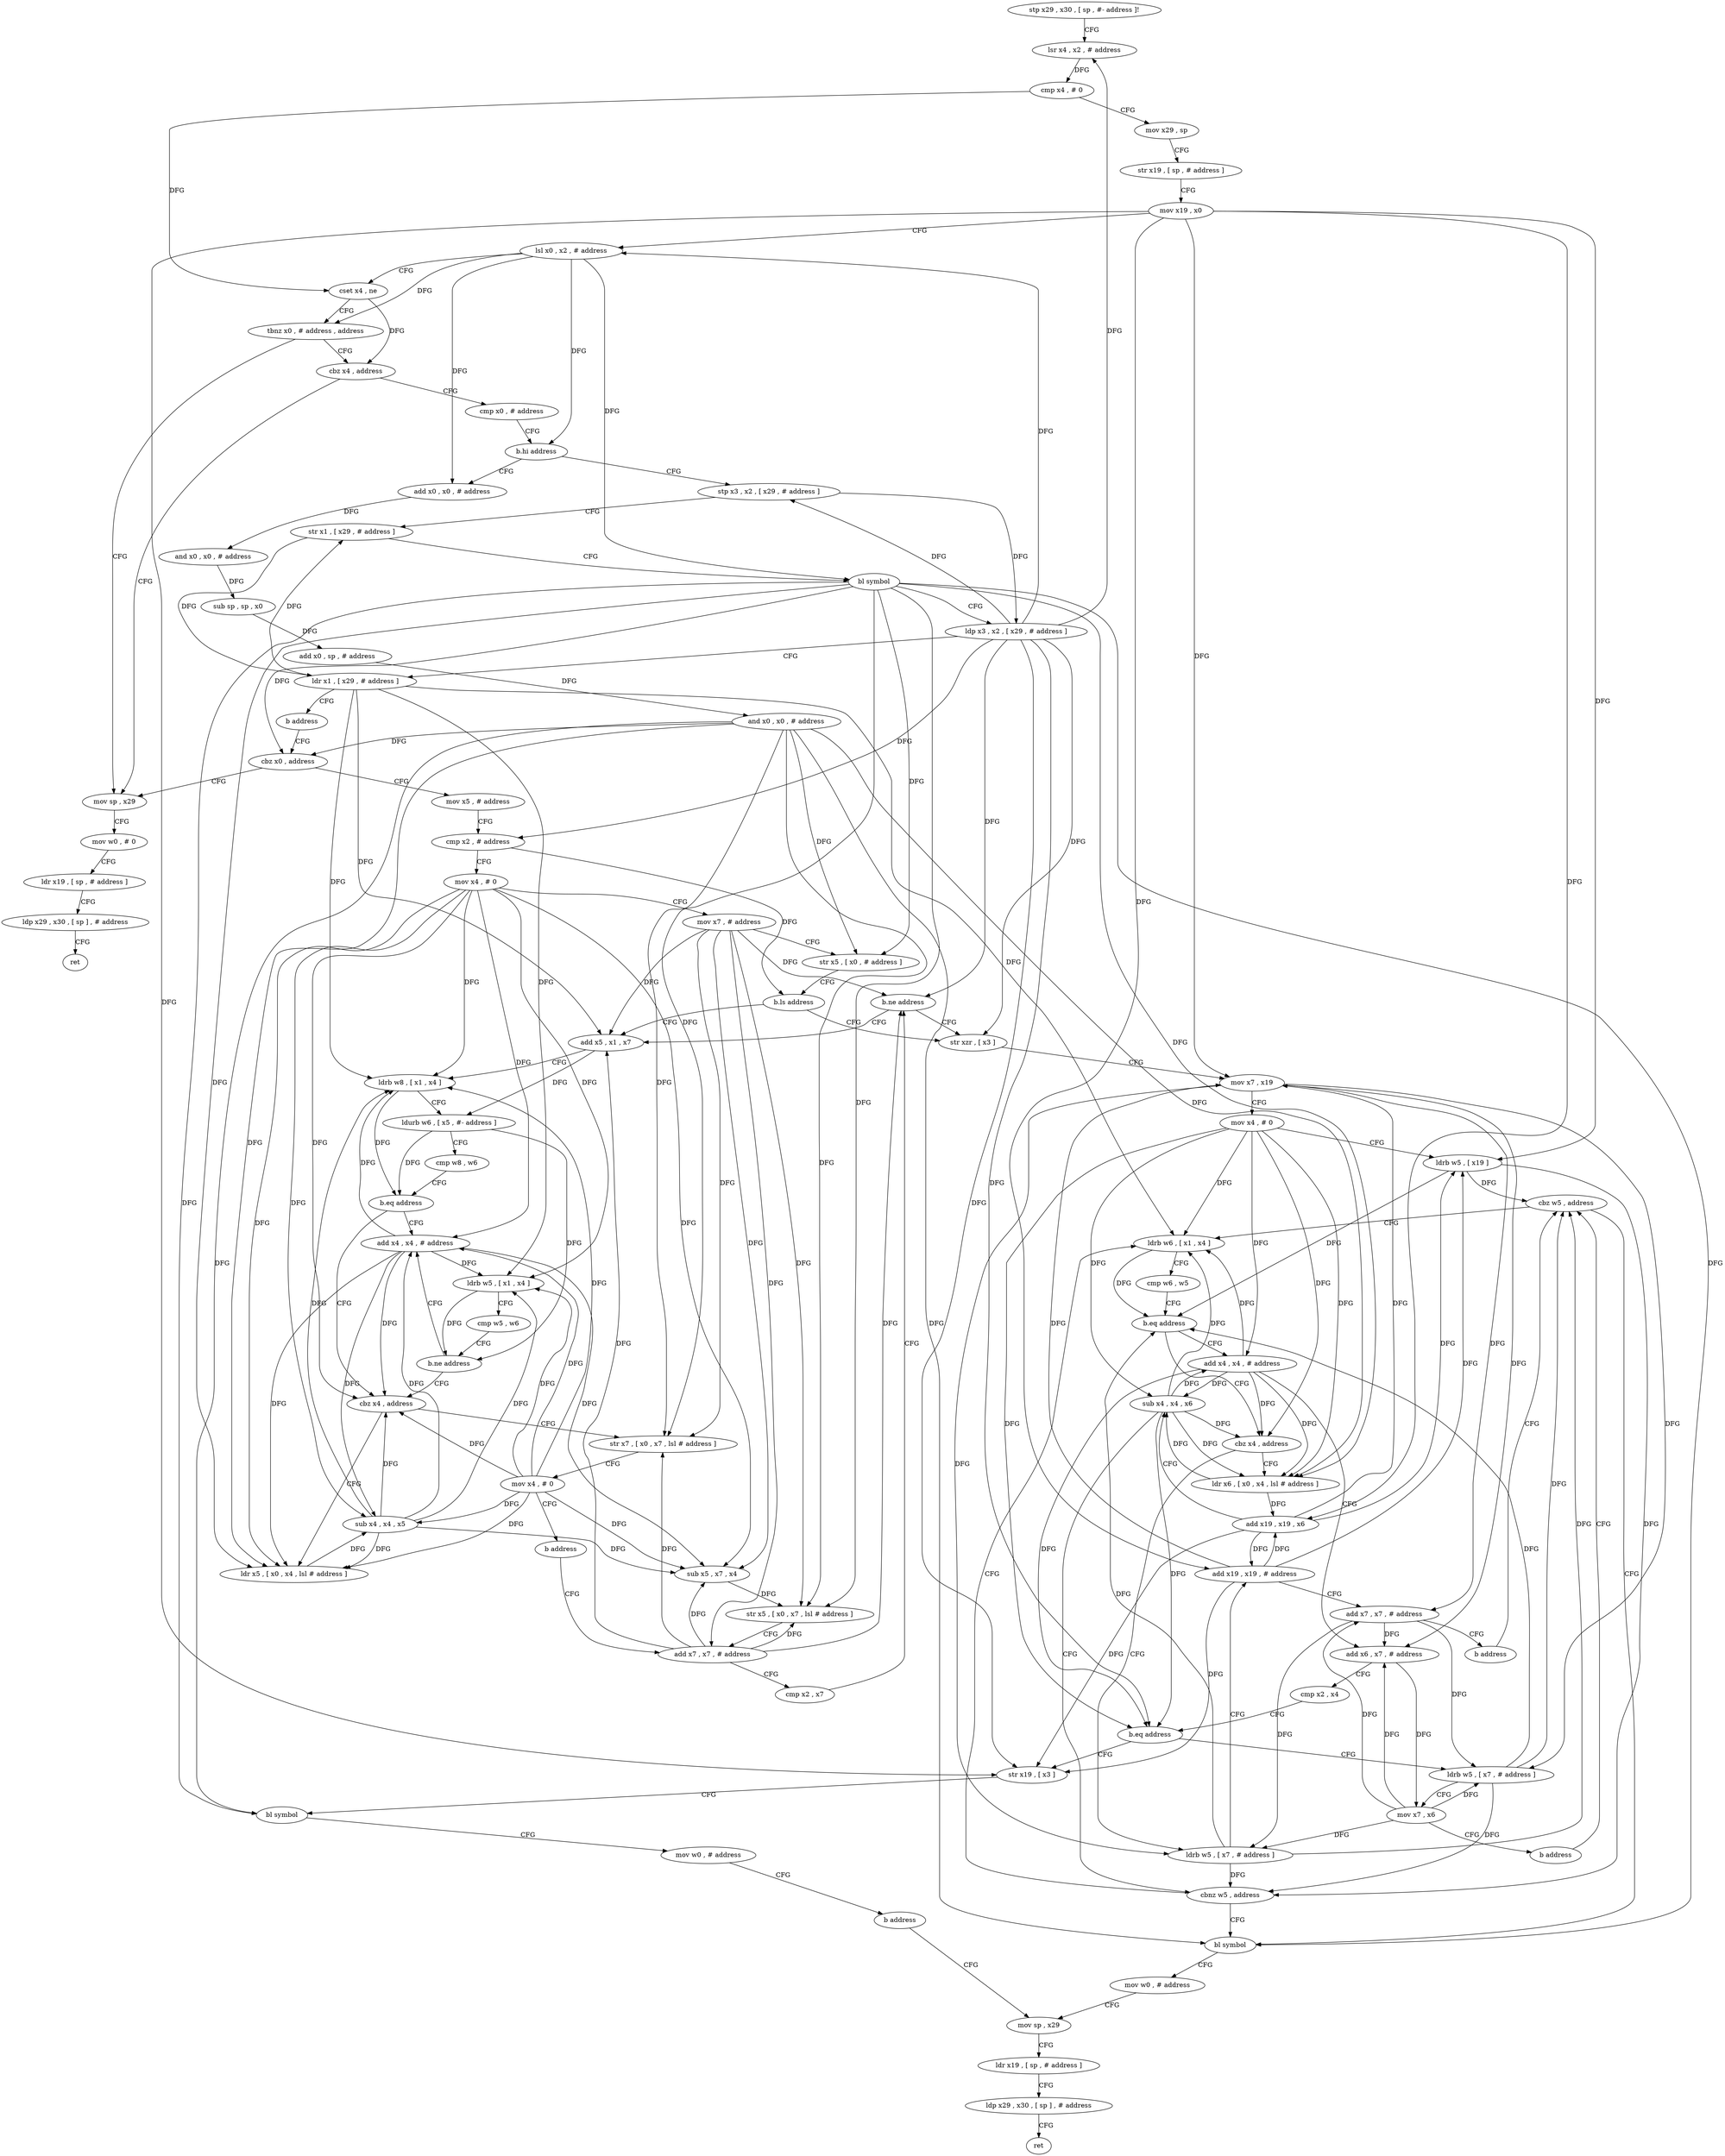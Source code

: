 digraph "func" {
"4290072" [label = "stp x29 , x30 , [ sp , #- address ]!" ]
"4290076" [label = "lsr x4 , x2 , # address" ]
"4290080" [label = "cmp x4 , # 0" ]
"4290084" [label = "mov x29 , sp" ]
"4290088" [label = "str x19 , [ sp , # address ]" ]
"4290092" [label = "mov x19 , x0" ]
"4290096" [label = "lsl x0 , x2 , # address" ]
"4290100" [label = "cset x4 , ne" ]
"4290104" [label = "tbnz x0 , # address , address" ]
"4290112" [label = "mov sp , x29" ]
"4290108" [label = "cbz x4 , address" ]
"4290116" [label = "mov w0 , # 0" ]
"4290120" [label = "ldr x19 , [ sp , # address ]" ]
"4290124" [label = "ldp x29 , x30 , [ sp ] , # address" ]
"4290128" [label = "ret" ]
"4290132" [label = "cmp x0 , # address" ]
"4290136" [label = "b.hi address" ]
"4290332" [label = "stp x3 , x2 , [ x29 , # address ]" ]
"4290140" [label = "add x0 , x0 , # address" ]
"4290336" [label = "str x1 , [ x29 , # address ]" ]
"4290340" [label = "bl symbol" ]
"4290344" [label = "ldp x3 , x2 , [ x29 , # address ]" ]
"4290348" [label = "ldr x1 , [ x29 , # address ]" ]
"4290352" [label = "b address" ]
"4290160" [label = "cbz x0 , address" ]
"4290144" [label = "and x0 , x0 , # address" ]
"4290148" [label = "sub sp , sp , x0" ]
"4290152" [label = "add x0 , sp , # address" ]
"4290156" [label = "and x0 , x0 , # address" ]
"4290164" [label = "mov x5 , # address" ]
"4290168" [label = "cmp x2 , # address" ]
"4290172" [label = "mov x4 , # 0" ]
"4290176" [label = "mov x7 , # address" ]
"4290180" [label = "str x5 , [ x0 , # address ]" ]
"4290184" [label = "b.ls address" ]
"4290256" [label = "str xzr , [ x3 ]" ]
"4290188" [label = "add x5 , x1 , x7" ]
"4290260" [label = "mov x7 , x19" ]
"4290264" [label = "mov x4 , # 0" ]
"4290268" [label = "ldrb w5 , [ x19 ]" ]
"4290272" [label = "cbz w5 , address" ]
"4290192" [label = "ldrb w8 , [ x1 , x4 ]" ]
"4290196" [label = "ldurb w6 , [ x5 , #- address ]" ]
"4290200" [label = "cmp w8 , w6" ]
"4290204" [label = "b.eq address" ]
"4290232" [label = "add x4 , x4 , # address" ]
"4290208" [label = "cbz x4 , address" ]
"4290308" [label = "bl symbol" ]
"4290312" [label = "mov w0 , # address" ]
"4290316" [label = "mov sp , x29" ]
"4290276" [label = "ldrb w6 , [ x1 , x4 ]" ]
"4290280" [label = "cmp w6 , w5" ]
"4290284" [label = "b.eq address" ]
"4290392" [label = "add x4 , x4 , # address" ]
"4290288" [label = "cbz x4 , address" ]
"4290236" [label = "sub x5 , x7 , x4" ]
"4290240" [label = "str x5 , [ x0 , x7 , lsl # address ]" ]
"4290244" [label = "add x7 , x7 , # address" ]
"4290376" [label = "str x7 , [ x0 , x7 , lsl # address ]" ]
"4290212" [label = "ldr x5 , [ x0 , x4 , lsl # address ]" ]
"4290396" [label = "add x6 , x7 , # address" ]
"4290400" [label = "cmp x2 , x4" ]
"4290404" [label = "b.eq address" ]
"4290420" [label = "str x19 , [ x3 ]" ]
"4290408" [label = "ldrb w5 , [ x7 , # address ]" ]
"4290360" [label = "ldrb w5 , [ x7 , # address ]" ]
"4290292" [label = "ldr x6 , [ x0 , x4 , lsl # address ]" ]
"4290380" [label = "mov x4 , # 0" ]
"4290384" [label = "b address" ]
"4290216" [label = "sub x4 , x4 , x5" ]
"4290220" [label = "ldrb w5 , [ x1 , x4 ]" ]
"4290224" [label = "cmp w5 , w6" ]
"4290228" [label = "b.ne address" ]
"4290424" [label = "bl symbol" ]
"4290428" [label = "mov w0 , # address" ]
"4290432" [label = "b address" ]
"4290412" [label = "mov x7 , x6" ]
"4290416" [label = "b address" ]
"4290364" [label = "add x19 , x19 , # address" ]
"4290368" [label = "add x7 , x7 , # address" ]
"4290372" [label = "b address" ]
"4290296" [label = "add x19 , x19 , x6" ]
"4290300" [label = "sub x4 , x4 , x6" ]
"4290304" [label = "cbnz w5 , address" ]
"4290248" [label = "cmp x2 , x7" ]
"4290252" [label = "b.ne address" ]
"4290320" [label = "ldr x19 , [ sp , # address ]" ]
"4290324" [label = "ldp x29 , x30 , [ sp ] , # address" ]
"4290328" [label = "ret" ]
"4290072" -> "4290076" [ label = "CFG" ]
"4290076" -> "4290080" [ label = "DFG" ]
"4290080" -> "4290084" [ label = "CFG" ]
"4290080" -> "4290100" [ label = "DFG" ]
"4290084" -> "4290088" [ label = "CFG" ]
"4290088" -> "4290092" [ label = "CFG" ]
"4290092" -> "4290096" [ label = "CFG" ]
"4290092" -> "4290260" [ label = "DFG" ]
"4290092" -> "4290268" [ label = "DFG" ]
"4290092" -> "4290420" [ label = "DFG" ]
"4290092" -> "4290364" [ label = "DFG" ]
"4290092" -> "4290296" [ label = "DFG" ]
"4290096" -> "4290100" [ label = "CFG" ]
"4290096" -> "4290104" [ label = "DFG" ]
"4290096" -> "4290136" [ label = "DFG" ]
"4290096" -> "4290340" [ label = "DFG" ]
"4290096" -> "4290140" [ label = "DFG" ]
"4290100" -> "4290104" [ label = "CFG" ]
"4290100" -> "4290108" [ label = "DFG" ]
"4290104" -> "4290112" [ label = "CFG" ]
"4290104" -> "4290108" [ label = "CFG" ]
"4290112" -> "4290116" [ label = "CFG" ]
"4290108" -> "4290132" [ label = "CFG" ]
"4290108" -> "4290112" [ label = "CFG" ]
"4290116" -> "4290120" [ label = "CFG" ]
"4290120" -> "4290124" [ label = "CFG" ]
"4290124" -> "4290128" [ label = "CFG" ]
"4290132" -> "4290136" [ label = "CFG" ]
"4290136" -> "4290332" [ label = "CFG" ]
"4290136" -> "4290140" [ label = "CFG" ]
"4290332" -> "4290336" [ label = "CFG" ]
"4290332" -> "4290344" [ label = "DFG" ]
"4290140" -> "4290144" [ label = "DFG" ]
"4290336" -> "4290340" [ label = "CFG" ]
"4290336" -> "4290348" [ label = "DFG" ]
"4290340" -> "4290344" [ label = "CFG" ]
"4290340" -> "4290160" [ label = "DFG" ]
"4290340" -> "4290180" [ label = "DFG" ]
"4290340" -> "4290240" [ label = "DFG" ]
"4290340" -> "4290308" [ label = "DFG" ]
"4290340" -> "4290376" [ label = "DFG" ]
"4290340" -> "4290212" [ label = "DFG" ]
"4290340" -> "4290424" [ label = "DFG" ]
"4290340" -> "4290292" [ label = "DFG" ]
"4290344" -> "4290348" [ label = "CFG" ]
"4290344" -> "4290076" [ label = "DFG" ]
"4290344" -> "4290096" [ label = "DFG" ]
"4290344" -> "4290332" [ label = "DFG" ]
"4290344" -> "4290256" [ label = "DFG" ]
"4290344" -> "4290420" [ label = "DFG" ]
"4290344" -> "4290168" [ label = "DFG" ]
"4290344" -> "4290252" [ label = "DFG" ]
"4290344" -> "4290404" [ label = "DFG" ]
"4290348" -> "4290352" [ label = "CFG" ]
"4290348" -> "4290336" [ label = "DFG" ]
"4290348" -> "4290188" [ label = "DFG" ]
"4290348" -> "4290192" [ label = "DFG" ]
"4290348" -> "4290276" [ label = "DFG" ]
"4290348" -> "4290220" [ label = "DFG" ]
"4290352" -> "4290160" [ label = "CFG" ]
"4290160" -> "4290112" [ label = "CFG" ]
"4290160" -> "4290164" [ label = "CFG" ]
"4290144" -> "4290148" [ label = "DFG" ]
"4290148" -> "4290152" [ label = "DFG" ]
"4290152" -> "4290156" [ label = "DFG" ]
"4290156" -> "4290160" [ label = "DFG" ]
"4290156" -> "4290180" [ label = "DFG" ]
"4290156" -> "4290240" [ label = "DFG" ]
"4290156" -> "4290308" [ label = "DFG" ]
"4290156" -> "4290376" [ label = "DFG" ]
"4290156" -> "4290212" [ label = "DFG" ]
"4290156" -> "4290424" [ label = "DFG" ]
"4290156" -> "4290292" [ label = "DFG" ]
"4290164" -> "4290168" [ label = "CFG" ]
"4290168" -> "4290172" [ label = "CFG" ]
"4290168" -> "4290184" [ label = "DFG" ]
"4290172" -> "4290176" [ label = "CFG" ]
"4290172" -> "4290192" [ label = "DFG" ]
"4290172" -> "4290232" [ label = "DFG" ]
"4290172" -> "4290236" [ label = "DFG" ]
"4290172" -> "4290208" [ label = "DFG" ]
"4290172" -> "4290212" [ label = "DFG" ]
"4290172" -> "4290216" [ label = "DFG" ]
"4290172" -> "4290220" [ label = "DFG" ]
"4290176" -> "4290180" [ label = "CFG" ]
"4290176" -> "4290188" [ label = "DFG" ]
"4290176" -> "4290236" [ label = "DFG" ]
"4290176" -> "4290240" [ label = "DFG" ]
"4290176" -> "4290244" [ label = "DFG" ]
"4290176" -> "4290252" [ label = "DFG" ]
"4290176" -> "4290376" [ label = "DFG" ]
"4290180" -> "4290184" [ label = "CFG" ]
"4290184" -> "4290256" [ label = "CFG" ]
"4290184" -> "4290188" [ label = "CFG" ]
"4290256" -> "4290260" [ label = "CFG" ]
"4290188" -> "4290192" [ label = "CFG" ]
"4290188" -> "4290196" [ label = "DFG" ]
"4290260" -> "4290264" [ label = "CFG" ]
"4290260" -> "4290396" [ label = "DFG" ]
"4290260" -> "4290408" [ label = "DFG" ]
"4290260" -> "4290360" [ label = "DFG" ]
"4290260" -> "4290368" [ label = "DFG" ]
"4290264" -> "4290268" [ label = "CFG" ]
"4290264" -> "4290276" [ label = "DFG" ]
"4290264" -> "4290392" [ label = "DFG" ]
"4290264" -> "4290404" [ label = "DFG" ]
"4290264" -> "4290288" [ label = "DFG" ]
"4290264" -> "4290292" [ label = "DFG" ]
"4290264" -> "4290300" [ label = "DFG" ]
"4290268" -> "4290272" [ label = "DFG" ]
"4290268" -> "4290284" [ label = "DFG" ]
"4290268" -> "4290304" [ label = "DFG" ]
"4290272" -> "4290308" [ label = "CFG" ]
"4290272" -> "4290276" [ label = "CFG" ]
"4290192" -> "4290196" [ label = "CFG" ]
"4290192" -> "4290204" [ label = "DFG" ]
"4290196" -> "4290200" [ label = "CFG" ]
"4290196" -> "4290204" [ label = "DFG" ]
"4290196" -> "4290228" [ label = "DFG" ]
"4290200" -> "4290204" [ label = "CFG" ]
"4290204" -> "4290232" [ label = "CFG" ]
"4290204" -> "4290208" [ label = "CFG" ]
"4290232" -> "4290236" [ label = "DFG" ]
"4290232" -> "4290192" [ label = "DFG" ]
"4290232" -> "4290208" [ label = "DFG" ]
"4290232" -> "4290212" [ label = "DFG" ]
"4290232" -> "4290216" [ label = "DFG" ]
"4290232" -> "4290220" [ label = "DFG" ]
"4290208" -> "4290376" [ label = "CFG" ]
"4290208" -> "4290212" [ label = "CFG" ]
"4290308" -> "4290312" [ label = "CFG" ]
"4290312" -> "4290316" [ label = "CFG" ]
"4290316" -> "4290320" [ label = "CFG" ]
"4290276" -> "4290280" [ label = "CFG" ]
"4290276" -> "4290284" [ label = "DFG" ]
"4290280" -> "4290284" [ label = "CFG" ]
"4290284" -> "4290392" [ label = "CFG" ]
"4290284" -> "4290288" [ label = "CFG" ]
"4290392" -> "4290396" [ label = "CFG" ]
"4290392" -> "4290276" [ label = "DFG" ]
"4290392" -> "4290404" [ label = "DFG" ]
"4290392" -> "4290288" [ label = "DFG" ]
"4290392" -> "4290292" [ label = "DFG" ]
"4290392" -> "4290300" [ label = "DFG" ]
"4290288" -> "4290360" [ label = "CFG" ]
"4290288" -> "4290292" [ label = "CFG" ]
"4290236" -> "4290240" [ label = "DFG" ]
"4290240" -> "4290244" [ label = "CFG" ]
"4290244" -> "4290248" [ label = "CFG" ]
"4290244" -> "4290188" [ label = "DFG" ]
"4290244" -> "4290236" [ label = "DFG" ]
"4290244" -> "4290240" [ label = "DFG" ]
"4290244" -> "4290252" [ label = "DFG" ]
"4290244" -> "4290376" [ label = "DFG" ]
"4290376" -> "4290380" [ label = "CFG" ]
"4290212" -> "4290216" [ label = "DFG" ]
"4290396" -> "4290400" [ label = "CFG" ]
"4290396" -> "4290412" [ label = "DFG" ]
"4290400" -> "4290404" [ label = "CFG" ]
"4290404" -> "4290420" [ label = "CFG" ]
"4290404" -> "4290408" [ label = "CFG" ]
"4290420" -> "4290424" [ label = "CFG" ]
"4290408" -> "4290412" [ label = "CFG" ]
"4290408" -> "4290272" [ label = "DFG" ]
"4290408" -> "4290284" [ label = "DFG" ]
"4290408" -> "4290304" [ label = "DFG" ]
"4290360" -> "4290364" [ label = "CFG" ]
"4290360" -> "4290272" [ label = "DFG" ]
"4290360" -> "4290284" [ label = "DFG" ]
"4290360" -> "4290304" [ label = "DFG" ]
"4290292" -> "4290296" [ label = "DFG" ]
"4290292" -> "4290300" [ label = "DFG" ]
"4290380" -> "4290384" [ label = "CFG" ]
"4290380" -> "4290192" [ label = "DFG" ]
"4290380" -> "4290232" [ label = "DFG" ]
"4290380" -> "4290236" [ label = "DFG" ]
"4290380" -> "4290208" [ label = "DFG" ]
"4290380" -> "4290212" [ label = "DFG" ]
"4290380" -> "4290216" [ label = "DFG" ]
"4290380" -> "4290220" [ label = "DFG" ]
"4290384" -> "4290244" [ label = "CFG" ]
"4290216" -> "4290220" [ label = "DFG" ]
"4290216" -> "4290192" [ label = "DFG" ]
"4290216" -> "4290232" [ label = "DFG" ]
"4290216" -> "4290236" [ label = "DFG" ]
"4290216" -> "4290208" [ label = "DFG" ]
"4290216" -> "4290212" [ label = "DFG" ]
"4290220" -> "4290224" [ label = "CFG" ]
"4290220" -> "4290228" [ label = "DFG" ]
"4290224" -> "4290228" [ label = "CFG" ]
"4290228" -> "4290208" [ label = "CFG" ]
"4290228" -> "4290232" [ label = "CFG" ]
"4290424" -> "4290428" [ label = "CFG" ]
"4290428" -> "4290432" [ label = "CFG" ]
"4290432" -> "4290316" [ label = "CFG" ]
"4290412" -> "4290416" [ label = "CFG" ]
"4290412" -> "4290396" [ label = "DFG" ]
"4290412" -> "4290408" [ label = "DFG" ]
"4290412" -> "4290360" [ label = "DFG" ]
"4290412" -> "4290368" [ label = "DFG" ]
"4290416" -> "4290272" [ label = "CFG" ]
"4290364" -> "4290368" [ label = "CFG" ]
"4290364" -> "4290260" [ label = "DFG" ]
"4290364" -> "4290268" [ label = "DFG" ]
"4290364" -> "4290420" [ label = "DFG" ]
"4290364" -> "4290296" [ label = "DFG" ]
"4290368" -> "4290372" [ label = "CFG" ]
"4290368" -> "4290396" [ label = "DFG" ]
"4290368" -> "4290408" [ label = "DFG" ]
"4290368" -> "4290360" [ label = "DFG" ]
"4290372" -> "4290272" [ label = "CFG" ]
"4290296" -> "4290300" [ label = "CFG" ]
"4290296" -> "4290260" [ label = "DFG" ]
"4290296" -> "4290268" [ label = "DFG" ]
"4290296" -> "4290420" [ label = "DFG" ]
"4290296" -> "4290364" [ label = "DFG" ]
"4290300" -> "4290304" [ label = "CFG" ]
"4290300" -> "4290276" [ label = "DFG" ]
"4290300" -> "4290392" [ label = "DFG" ]
"4290300" -> "4290404" [ label = "DFG" ]
"4290300" -> "4290288" [ label = "DFG" ]
"4290300" -> "4290292" [ label = "DFG" ]
"4290304" -> "4290276" [ label = "CFG" ]
"4290304" -> "4290308" [ label = "CFG" ]
"4290248" -> "4290252" [ label = "CFG" ]
"4290252" -> "4290188" [ label = "CFG" ]
"4290252" -> "4290256" [ label = "CFG" ]
"4290320" -> "4290324" [ label = "CFG" ]
"4290324" -> "4290328" [ label = "CFG" ]
}
